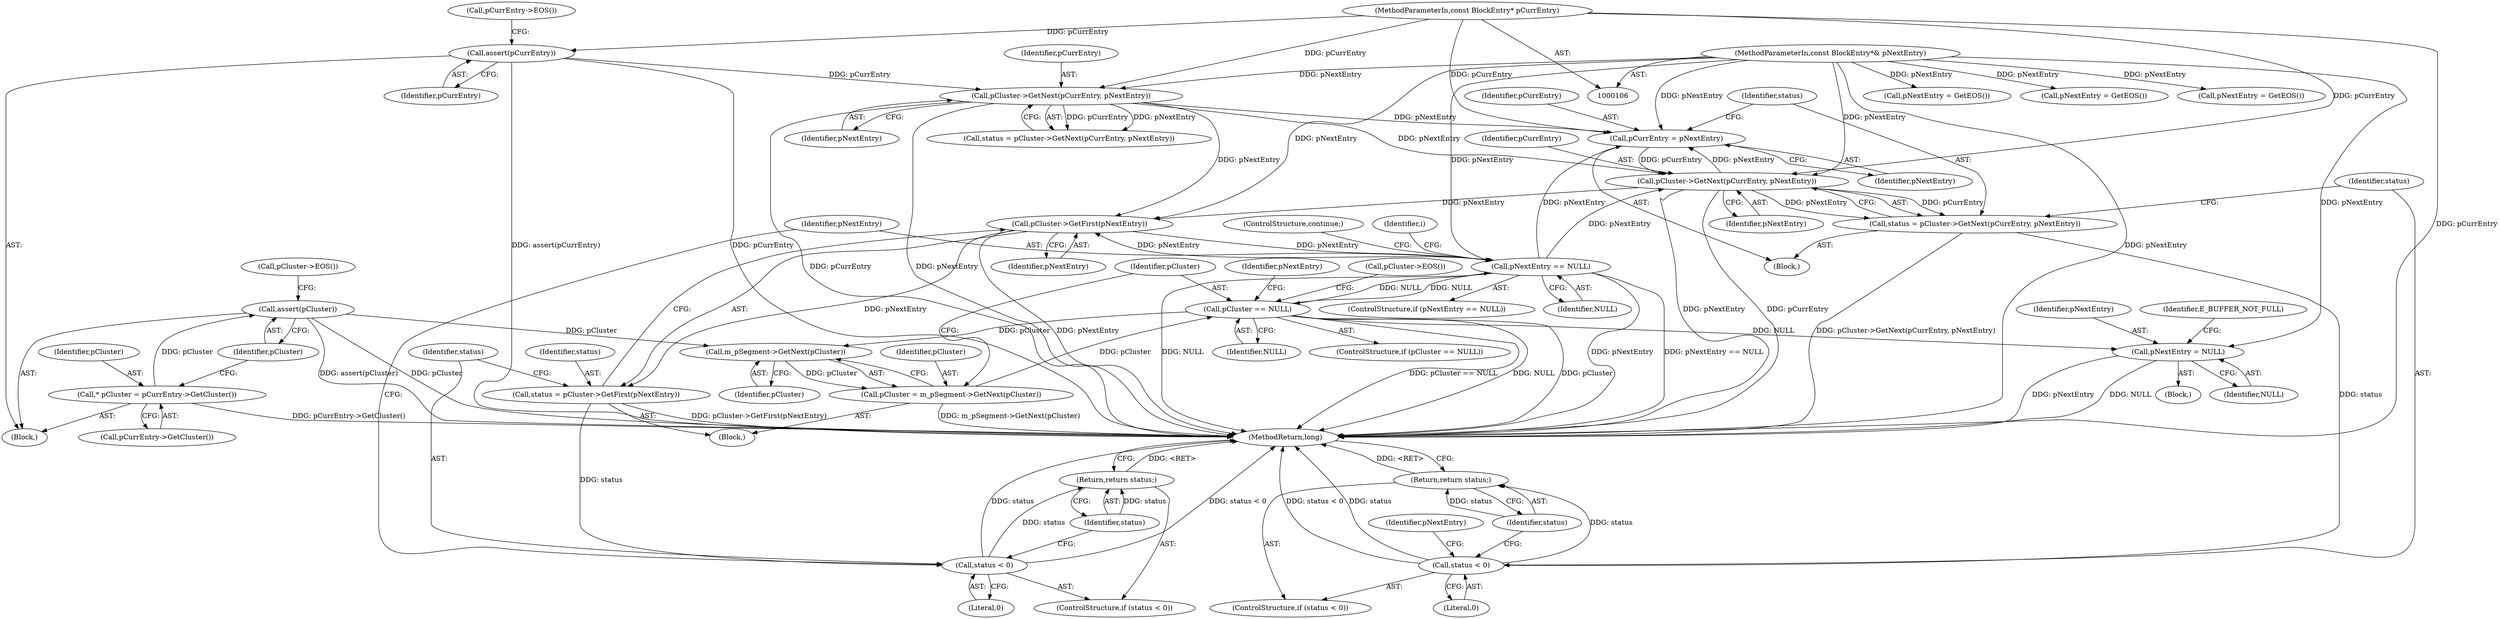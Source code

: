 digraph "0_Android_cc274e2abe8b2a6698a5c47d8aa4bb45f1f9538d_21@pointer" {
"1000181" [label="(Call,pCurrEntry = pNextEntry)"];
"1000186" [label="(Call,pCluster->GetNext(pCurrEntry, pNextEntry))"];
"1000181" [label="(Call,pCurrEntry = pNextEntry)"];
"1000150" [label="(Call,pCluster->GetNext(pCurrEntry, pNextEntry))"];
"1000110" [label="(Call,assert(pCurrEntry))"];
"1000107" [label="(MethodParameterIn,const BlockEntry* pCurrEntry)"];
"1000108" [label="(MethodParameterIn,const BlockEntry*& pNextEntry)"];
"1000236" [label="(Call,pNextEntry == NULL)"];
"1000227" [label="(Call,pCluster->GetFirst(pNextEntry))"];
"1000200" [label="(Call,pCluster == NULL)"];
"1000195" [label="(Call,pCluster = m_pSegment->GetNext(pCluster))"];
"1000197" [label="(Call,m_pSegment->GetNext(pCluster))"];
"1000142" [label="(Call,assert(pCluster))"];
"1000139" [label="(Call,* pCluster = pCurrEntry->GetCluster())"];
"1000184" [label="(Call,status = pCluster->GetNext(pCurrEntry, pNextEntry))"];
"1000190" [label="(Call,status < 0)"];
"1000193" [label="(Return,return status;)"];
"1000225" [label="(Call,status = pCluster->GetFirst(pNextEntry))"];
"1000230" [label="(Call,status < 0)"];
"1000233" [label="(Return,return status;)"];
"1000220" [label="(Call,pNextEntry = NULL)"];
"1000151" [label="(Identifier,pCurrEntry)"];
"1000109" [label="(Block,)"];
"1000150" [label="(Call,pCluster->GetNext(pCurrEntry, pNextEntry))"];
"1000226" [label="(Identifier,status)"];
"1000236" [label="(Call,pNextEntry == NULL)"];
"1000143" [label="(Identifier,pCluster)"];
"1000186" [label="(Call,pCluster->GetNext(pCurrEntry, pNextEntry))"];
"1000141" [label="(Call,pCurrEntry->GetCluster())"];
"1000142" [label="(Call,assert(pCluster))"];
"1000230" [label="(Call,status < 0)"];
"1000222" [label="(Identifier,NULL)"];
"1000181" [label="(Call,pCurrEntry = pNextEntry)"];
"1000205" [label="(Identifier,pNextEntry)"];
"1000184" [label="(Call,status = pCluster->GetNext(pCurrEntry, pNextEntry))"];
"1000231" [label="(Identifier,status)"];
"1000191" [label="(Identifier,status)"];
"1000210" [label="(Call,pCluster->EOS())"];
"1000166" [label="(Identifier,pNextEntry)"];
"1000235" [label="(ControlStructure,if (pNextEntry == NULL))"];
"1000247" [label="(Call,pNextEntry = GetEOS())"];
"1000183" [label="(Identifier,pNextEntry)"];
"1000110" [label="(Call,assert(pCurrEntry))"];
"1000139" [label="(Call,* pCluster = pCurrEntry->GetCluster())"];
"1000140" [label="(Identifier,pCluster)"];
"1000194" [label="(Identifier,status)"];
"1000233" [label="(Return,return status;)"];
"1000241" [label="(Identifier,i)"];
"1000228" [label="(Identifier,pNextEntry)"];
"1000190" [label="(Call,status < 0)"];
"1000221" [label="(Identifier,pNextEntry)"];
"1000111" [label="(Identifier,pCurrEntry)"];
"1000204" [label="(Call,pNextEntry = GetEOS())"];
"1000107" [label="(MethodParameterIn,const BlockEntry* pCurrEntry)"];
"1000114" [label="(Call,pCurrEntry->EOS())"];
"1000215" [label="(Call,pNextEntry = GetEOS())"];
"1000211" [label="(Block,)"];
"1000193" [label="(Return,return status;)"];
"1000185" [label="(Identifier,status)"];
"1000200" [label="(Call,pCluster == NULL)"];
"1000225" [label="(Call,status = pCluster->GetFirst(pNextEntry))"];
"1000182" [label="(Identifier,pCurrEntry)"];
"1000197" [label="(Call,m_pSegment->GetNext(pCluster))"];
"1000220" [label="(Call,pNextEntry = NULL)"];
"1000189" [label="(ControlStructure,if (status < 0))"];
"1000229" [label="(ControlStructure,if (status < 0))"];
"1000167" [label="(Block,)"];
"1000198" [label="(Identifier,pCluster)"];
"1000195" [label="(Call,pCluster = m_pSegment->GetNext(pCluster))"];
"1000239" [label="(ControlStructure,continue;)"];
"1000192" [label="(Literal,0)"];
"1000152" [label="(Identifier,pNextEntry)"];
"1000238" [label="(Identifier,NULL)"];
"1000199" [label="(ControlStructure,if (pCluster == NULL))"];
"1000108" [label="(MethodParameterIn,const BlockEntry*& pNextEntry)"];
"1000196" [label="(Identifier,pCluster)"];
"1000232" [label="(Literal,0)"];
"1000187" [label="(Identifier,pCurrEntry)"];
"1000237" [label="(Identifier,pNextEntry)"];
"1000234" [label="(Identifier,status)"];
"1000202" [label="(Identifier,NULL)"];
"1000188" [label="(Identifier,pNextEntry)"];
"1000146" [label="(Call,pCluster->EOS())"];
"1000201" [label="(Identifier,pCluster)"];
"1000148" [label="(Call,status = pCluster->GetNext(pCurrEntry, pNextEntry))"];
"1000224" [label="(Identifier,E_BUFFER_NOT_FULL)"];
"1000252" [label="(MethodReturn,long)"];
"1000164" [label="(Block,)"];
"1000227" [label="(Call,pCluster->GetFirst(pNextEntry))"];
"1000181" -> "1000167"  [label="AST: "];
"1000181" -> "1000183"  [label="CFG: "];
"1000182" -> "1000181"  [label="AST: "];
"1000183" -> "1000181"  [label="AST: "];
"1000185" -> "1000181"  [label="CFG: "];
"1000186" -> "1000181"  [label="DDG: pNextEntry"];
"1000150" -> "1000181"  [label="DDG: pNextEntry"];
"1000236" -> "1000181"  [label="DDG: pNextEntry"];
"1000108" -> "1000181"  [label="DDG: pNextEntry"];
"1000107" -> "1000181"  [label="DDG: pCurrEntry"];
"1000181" -> "1000186"  [label="DDG: pCurrEntry"];
"1000186" -> "1000184"  [label="AST: "];
"1000186" -> "1000188"  [label="CFG: "];
"1000187" -> "1000186"  [label="AST: "];
"1000188" -> "1000186"  [label="AST: "];
"1000184" -> "1000186"  [label="CFG: "];
"1000186" -> "1000252"  [label="DDG: pNextEntry"];
"1000186" -> "1000252"  [label="DDG: pCurrEntry"];
"1000186" -> "1000184"  [label="DDG: pCurrEntry"];
"1000186" -> "1000184"  [label="DDG: pNextEntry"];
"1000107" -> "1000186"  [label="DDG: pCurrEntry"];
"1000108" -> "1000186"  [label="DDG: pNextEntry"];
"1000150" -> "1000186"  [label="DDG: pNextEntry"];
"1000236" -> "1000186"  [label="DDG: pNextEntry"];
"1000186" -> "1000227"  [label="DDG: pNextEntry"];
"1000150" -> "1000148"  [label="AST: "];
"1000150" -> "1000152"  [label="CFG: "];
"1000151" -> "1000150"  [label="AST: "];
"1000152" -> "1000150"  [label="AST: "];
"1000148" -> "1000150"  [label="CFG: "];
"1000150" -> "1000252"  [label="DDG: pCurrEntry"];
"1000150" -> "1000252"  [label="DDG: pNextEntry"];
"1000150" -> "1000148"  [label="DDG: pCurrEntry"];
"1000150" -> "1000148"  [label="DDG: pNextEntry"];
"1000110" -> "1000150"  [label="DDG: pCurrEntry"];
"1000107" -> "1000150"  [label="DDG: pCurrEntry"];
"1000108" -> "1000150"  [label="DDG: pNextEntry"];
"1000150" -> "1000227"  [label="DDG: pNextEntry"];
"1000110" -> "1000109"  [label="AST: "];
"1000110" -> "1000111"  [label="CFG: "];
"1000111" -> "1000110"  [label="AST: "];
"1000114" -> "1000110"  [label="CFG: "];
"1000110" -> "1000252"  [label="DDG: assert(pCurrEntry)"];
"1000110" -> "1000252"  [label="DDG: pCurrEntry"];
"1000107" -> "1000110"  [label="DDG: pCurrEntry"];
"1000107" -> "1000106"  [label="AST: "];
"1000107" -> "1000252"  [label="DDG: pCurrEntry"];
"1000108" -> "1000106"  [label="AST: "];
"1000108" -> "1000252"  [label="DDG: pNextEntry"];
"1000108" -> "1000204"  [label="DDG: pNextEntry"];
"1000108" -> "1000215"  [label="DDG: pNextEntry"];
"1000108" -> "1000220"  [label="DDG: pNextEntry"];
"1000108" -> "1000227"  [label="DDG: pNextEntry"];
"1000108" -> "1000236"  [label="DDG: pNextEntry"];
"1000108" -> "1000247"  [label="DDG: pNextEntry"];
"1000236" -> "1000235"  [label="AST: "];
"1000236" -> "1000238"  [label="CFG: "];
"1000237" -> "1000236"  [label="AST: "];
"1000238" -> "1000236"  [label="AST: "];
"1000239" -> "1000236"  [label="CFG: "];
"1000241" -> "1000236"  [label="CFG: "];
"1000236" -> "1000252"  [label="DDG: pNextEntry"];
"1000236" -> "1000252"  [label="DDG: pNextEntry == NULL"];
"1000236" -> "1000252"  [label="DDG: NULL"];
"1000236" -> "1000200"  [label="DDG: NULL"];
"1000236" -> "1000227"  [label="DDG: pNextEntry"];
"1000227" -> "1000236"  [label="DDG: pNextEntry"];
"1000200" -> "1000236"  [label="DDG: NULL"];
"1000227" -> "1000225"  [label="AST: "];
"1000227" -> "1000228"  [label="CFG: "];
"1000228" -> "1000227"  [label="AST: "];
"1000225" -> "1000227"  [label="CFG: "];
"1000227" -> "1000252"  [label="DDG: pNextEntry"];
"1000227" -> "1000225"  [label="DDG: pNextEntry"];
"1000200" -> "1000199"  [label="AST: "];
"1000200" -> "1000202"  [label="CFG: "];
"1000201" -> "1000200"  [label="AST: "];
"1000202" -> "1000200"  [label="AST: "];
"1000205" -> "1000200"  [label="CFG: "];
"1000210" -> "1000200"  [label="CFG: "];
"1000200" -> "1000252"  [label="DDG: pCluster"];
"1000200" -> "1000252"  [label="DDG: pCluster == NULL"];
"1000200" -> "1000252"  [label="DDG: NULL"];
"1000200" -> "1000197"  [label="DDG: pCluster"];
"1000195" -> "1000200"  [label="DDG: pCluster"];
"1000200" -> "1000220"  [label="DDG: NULL"];
"1000195" -> "1000164"  [label="AST: "];
"1000195" -> "1000197"  [label="CFG: "];
"1000196" -> "1000195"  [label="AST: "];
"1000197" -> "1000195"  [label="AST: "];
"1000201" -> "1000195"  [label="CFG: "];
"1000195" -> "1000252"  [label="DDG: m_pSegment->GetNext(pCluster)"];
"1000197" -> "1000195"  [label="DDG: pCluster"];
"1000197" -> "1000198"  [label="CFG: "];
"1000198" -> "1000197"  [label="AST: "];
"1000142" -> "1000197"  [label="DDG: pCluster"];
"1000142" -> "1000109"  [label="AST: "];
"1000142" -> "1000143"  [label="CFG: "];
"1000143" -> "1000142"  [label="AST: "];
"1000146" -> "1000142"  [label="CFG: "];
"1000142" -> "1000252"  [label="DDG: assert(pCluster)"];
"1000142" -> "1000252"  [label="DDG: pCluster"];
"1000139" -> "1000142"  [label="DDG: pCluster"];
"1000139" -> "1000109"  [label="AST: "];
"1000139" -> "1000141"  [label="CFG: "];
"1000140" -> "1000139"  [label="AST: "];
"1000141" -> "1000139"  [label="AST: "];
"1000143" -> "1000139"  [label="CFG: "];
"1000139" -> "1000252"  [label="DDG: pCurrEntry->GetCluster()"];
"1000184" -> "1000167"  [label="AST: "];
"1000185" -> "1000184"  [label="AST: "];
"1000191" -> "1000184"  [label="CFG: "];
"1000184" -> "1000252"  [label="DDG: pCluster->GetNext(pCurrEntry, pNextEntry)"];
"1000184" -> "1000190"  [label="DDG: status"];
"1000190" -> "1000189"  [label="AST: "];
"1000190" -> "1000192"  [label="CFG: "];
"1000191" -> "1000190"  [label="AST: "];
"1000192" -> "1000190"  [label="AST: "];
"1000166" -> "1000190"  [label="CFG: "];
"1000194" -> "1000190"  [label="CFG: "];
"1000190" -> "1000252"  [label="DDG: status < 0"];
"1000190" -> "1000252"  [label="DDG: status"];
"1000190" -> "1000193"  [label="DDG: status"];
"1000193" -> "1000189"  [label="AST: "];
"1000193" -> "1000194"  [label="CFG: "];
"1000194" -> "1000193"  [label="AST: "];
"1000252" -> "1000193"  [label="CFG: "];
"1000193" -> "1000252"  [label="DDG: <RET>"];
"1000194" -> "1000193"  [label="DDG: status"];
"1000225" -> "1000164"  [label="AST: "];
"1000226" -> "1000225"  [label="AST: "];
"1000231" -> "1000225"  [label="CFG: "];
"1000225" -> "1000252"  [label="DDG: pCluster->GetFirst(pNextEntry)"];
"1000225" -> "1000230"  [label="DDG: status"];
"1000230" -> "1000229"  [label="AST: "];
"1000230" -> "1000232"  [label="CFG: "];
"1000231" -> "1000230"  [label="AST: "];
"1000232" -> "1000230"  [label="AST: "];
"1000234" -> "1000230"  [label="CFG: "];
"1000237" -> "1000230"  [label="CFG: "];
"1000230" -> "1000252"  [label="DDG: status"];
"1000230" -> "1000252"  [label="DDG: status < 0"];
"1000230" -> "1000233"  [label="DDG: status"];
"1000233" -> "1000229"  [label="AST: "];
"1000233" -> "1000234"  [label="CFG: "];
"1000234" -> "1000233"  [label="AST: "];
"1000252" -> "1000233"  [label="CFG: "];
"1000233" -> "1000252"  [label="DDG: <RET>"];
"1000234" -> "1000233"  [label="DDG: status"];
"1000220" -> "1000211"  [label="AST: "];
"1000220" -> "1000222"  [label="CFG: "];
"1000221" -> "1000220"  [label="AST: "];
"1000222" -> "1000220"  [label="AST: "];
"1000224" -> "1000220"  [label="CFG: "];
"1000220" -> "1000252"  [label="DDG: pNextEntry"];
"1000220" -> "1000252"  [label="DDG: NULL"];
}

